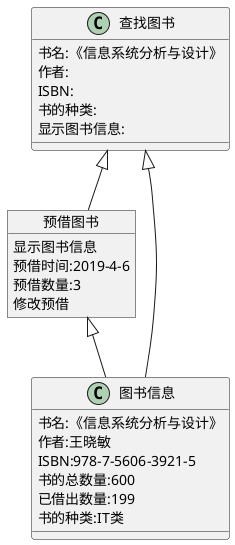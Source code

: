 @startuml

object 预借图书 {

显示图书信息
预借时间:2019-4-6
预借数量:3
修改预借

}

预借图书 <|-- 图书信息
查找图书 <|-- 预借图书
object 查找图书 {
书名:《信息系统分析与设计》
作者:
ISBN:
书的种类:
显示图书信息:
}
查找图书 <|-- 图书信息

object 图书信息 {
书名:《信息系统分析与设计》
作者:王晓敏
ISBN:978-7-5606-3921-5
书的总数量:600
已借出数量:199
书的种类:IT类
}

@enduml